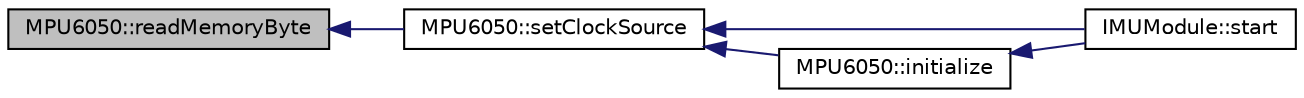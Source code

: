 digraph "MPU6050::readMemoryByte"
{
  edge [fontname="Helvetica",fontsize="10",labelfontname="Helvetica",labelfontsize="10"];
  node [fontname="Helvetica",fontsize="10",shape=record];
  rankdir="LR";
  Node773 [label="MPU6050::readMemoryByte",height=0.2,width=0.4,color="black", fillcolor="grey75", style="filled", fontcolor="black"];
  Node773 -> Node774 [dir="back",color="midnightblue",fontsize="10",style="solid",fontname="Helvetica"];
  Node774 [label="MPU6050::setClockSource",height=0.2,width=0.4,color="black", fillcolor="white", style="filled",URL="$class_m_p_u6050.html#a4c1cd147d038e024bdeaa053c4d77734",tooltip="Set clock source setting. "];
  Node774 -> Node775 [dir="back",color="midnightblue",fontsize="10",style="solid",fontname="Helvetica"];
  Node775 [label="IMUModule::start",height=0.2,width=0.4,color="black", fillcolor="white", style="filled",URL="$class_i_m_u_module.html#aba29f7665d8ec8f0eefe802f1c2b741c",tooltip="Called once to initialize the module. "];
  Node774 -> Node776 [dir="back",color="midnightblue",fontsize="10",style="solid",fontname="Helvetica"];
  Node776 [label="MPU6050::initialize",height=0.2,width=0.4,color="black", fillcolor="white", style="filled",URL="$class_m_p_u6050.html#abd8fc6c18adf158011118fbccc7e7054",tooltip="Power on and prepare for general usage. "];
  Node776 -> Node775 [dir="back",color="midnightblue",fontsize="10",style="solid",fontname="Helvetica"];
}
